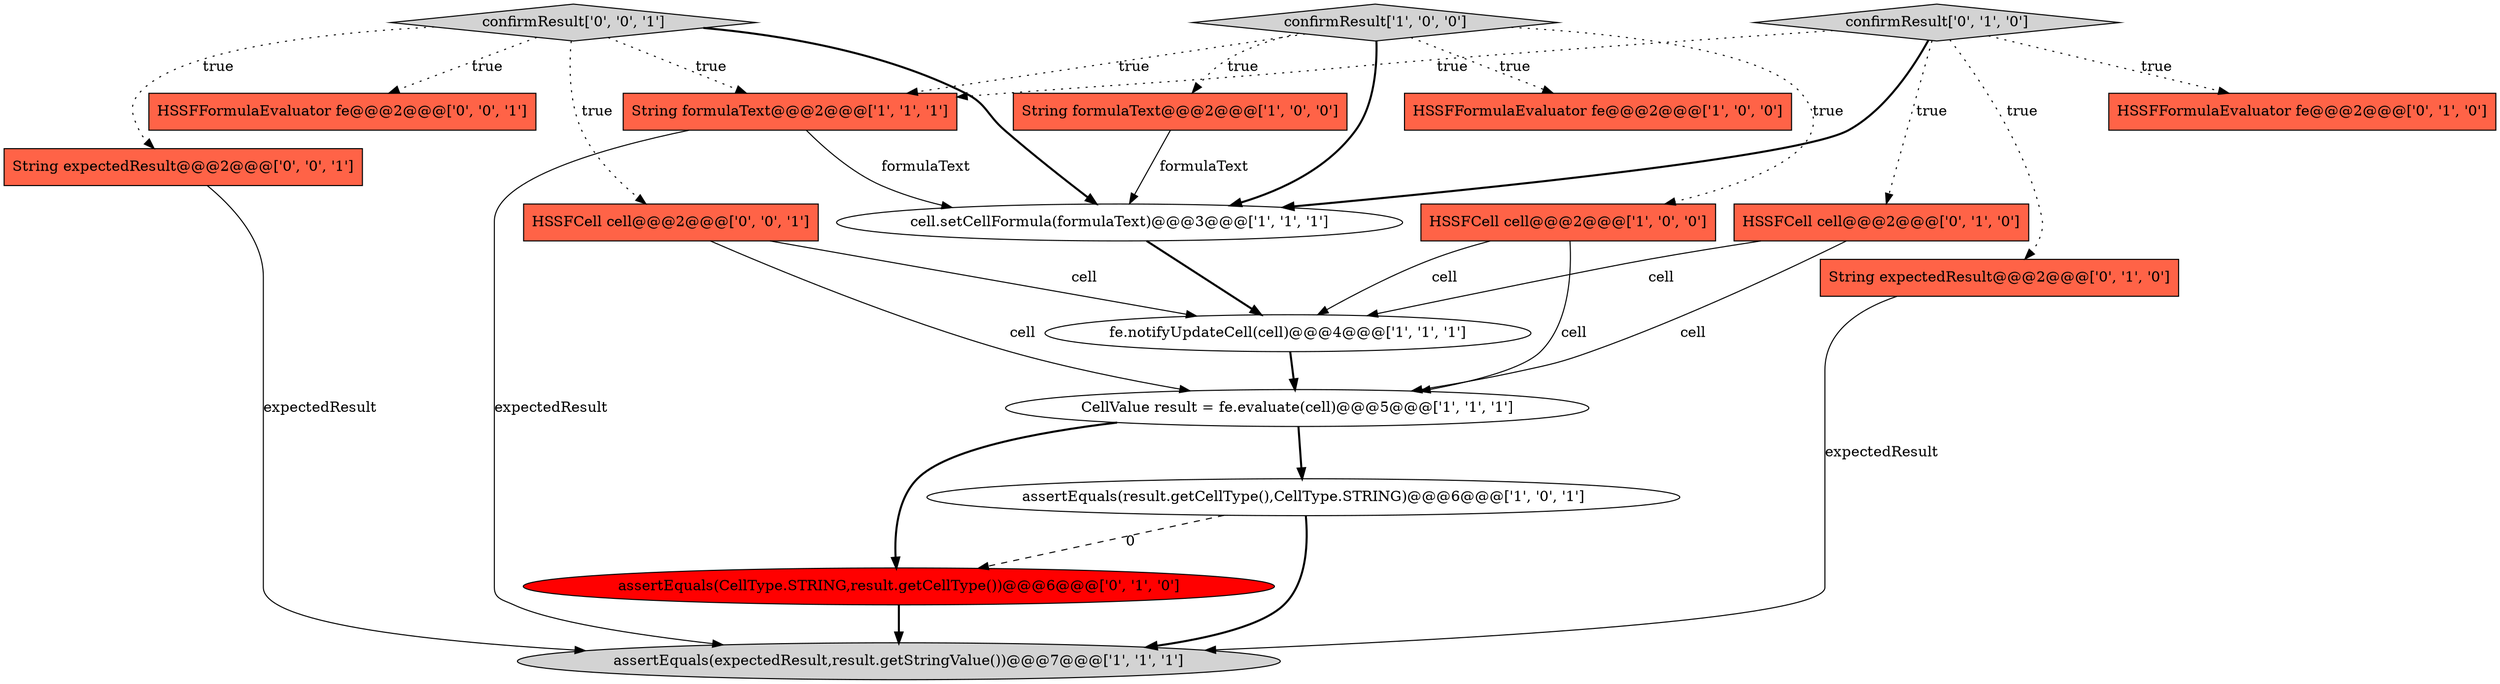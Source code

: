 digraph {
15 [style = filled, label = "String expectedResult@@@2@@@['0', '0', '1']", fillcolor = tomato, shape = box image = "AAA0AAABBB3BBB"];
0 [style = filled, label = "String formulaText@@@2@@@['1', '0', '0']", fillcolor = tomato, shape = box image = "AAA0AAABBB1BBB"];
13 [style = filled, label = "assertEquals(CellType.STRING,result.getCellType())@@@6@@@['0', '1', '0']", fillcolor = red, shape = ellipse image = "AAA1AAABBB2BBB"];
16 [style = filled, label = "HSSFCell cell@@@2@@@['0', '0', '1']", fillcolor = tomato, shape = box image = "AAA0AAABBB3BBB"];
6 [style = filled, label = "HSSFCell cell@@@2@@@['1', '0', '0']", fillcolor = tomato, shape = box image = "AAA0AAABBB1BBB"];
7 [style = filled, label = "confirmResult['1', '0', '0']", fillcolor = lightgray, shape = diamond image = "AAA0AAABBB1BBB"];
8 [style = filled, label = "HSSFFormulaEvaluator fe@@@2@@@['1', '0', '0']", fillcolor = tomato, shape = box image = "AAA0AAABBB1BBB"];
12 [style = filled, label = "HSSFCell cell@@@2@@@['0', '1', '0']", fillcolor = tomato, shape = box image = "AAA0AAABBB2BBB"];
2 [style = filled, label = "assertEquals(result.getCellType(),CellType.STRING)@@@6@@@['1', '0', '1']", fillcolor = white, shape = ellipse image = "AAA0AAABBB1BBB"];
14 [style = filled, label = "confirmResult['0', '1', '0']", fillcolor = lightgray, shape = diamond image = "AAA0AAABBB2BBB"];
11 [style = filled, label = "HSSFFormulaEvaluator fe@@@2@@@['0', '1', '0']", fillcolor = tomato, shape = box image = "AAA0AAABBB2BBB"];
9 [style = filled, label = "String formulaText@@@2@@@['1', '1', '1']", fillcolor = tomato, shape = box image = "AAA0AAABBB1BBB"];
10 [style = filled, label = "String expectedResult@@@2@@@['0', '1', '0']", fillcolor = tomato, shape = box image = "AAA0AAABBB2BBB"];
17 [style = filled, label = "HSSFFormulaEvaluator fe@@@2@@@['0', '0', '1']", fillcolor = tomato, shape = box image = "AAA0AAABBB3BBB"];
5 [style = filled, label = "assertEquals(expectedResult,result.getStringValue())@@@7@@@['1', '1', '1']", fillcolor = lightgray, shape = ellipse image = "AAA0AAABBB1BBB"];
4 [style = filled, label = "cell.setCellFormula(formulaText)@@@3@@@['1', '1', '1']", fillcolor = white, shape = ellipse image = "AAA0AAABBB1BBB"];
18 [style = filled, label = "confirmResult['0', '0', '1']", fillcolor = lightgray, shape = diamond image = "AAA0AAABBB3BBB"];
1 [style = filled, label = "fe.notifyUpdateCell(cell)@@@4@@@['1', '1', '1']", fillcolor = white, shape = ellipse image = "AAA0AAABBB1BBB"];
3 [style = filled, label = "CellValue result = fe.evaluate(cell)@@@5@@@['1', '1', '1']", fillcolor = white, shape = ellipse image = "AAA0AAABBB1BBB"];
9->5 [style = solid, label="expectedResult"];
7->6 [style = dotted, label="true"];
0->4 [style = solid, label="formulaText"];
14->12 [style = dotted, label="true"];
18->16 [style = dotted, label="true"];
9->4 [style = solid, label="formulaText"];
18->15 [style = dotted, label="true"];
1->3 [style = bold, label=""];
10->5 [style = solid, label="expectedResult"];
6->1 [style = solid, label="cell"];
7->4 [style = bold, label=""];
7->9 [style = dotted, label="true"];
7->0 [style = dotted, label="true"];
12->3 [style = solid, label="cell"];
14->10 [style = dotted, label="true"];
18->4 [style = bold, label=""];
6->3 [style = solid, label="cell"];
3->2 [style = bold, label=""];
2->13 [style = dashed, label="0"];
16->3 [style = solid, label="cell"];
18->9 [style = dotted, label="true"];
12->1 [style = solid, label="cell"];
13->5 [style = bold, label=""];
3->13 [style = bold, label=""];
14->11 [style = dotted, label="true"];
16->1 [style = solid, label="cell"];
4->1 [style = bold, label=""];
14->9 [style = dotted, label="true"];
18->17 [style = dotted, label="true"];
15->5 [style = solid, label="expectedResult"];
7->8 [style = dotted, label="true"];
2->5 [style = bold, label=""];
14->4 [style = bold, label=""];
}
